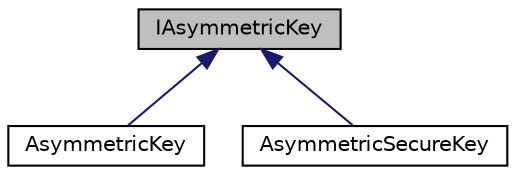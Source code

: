 digraph "IAsymmetricKey"
{
 // LATEX_PDF_SIZE
  edge [fontname="Helvetica",fontsize="10",labelfontname="Helvetica",labelfontsize="10"];
  node [fontname="Helvetica",fontsize="10",shape=record];
  Node1 [label="IAsymmetricKey",height=0.2,width=0.4,color="black", fillcolor="grey75", style="filled", fontcolor="black",tooltip="The Asymmetric key interface"];
  Node1 -> Node2 [dir="back",color="midnightblue",fontsize="10",style="solid",fontname="Helvetica"];
  Node2 [label="AsymmetricKey",height=0.2,width=0.4,color="black", fillcolor="white", style="filled",URL="$class_asymmetric_key.html",tooltip="An Asymmetric primitive key container."];
  Node1 -> Node3 [dir="back",color="midnightblue",fontsize="10",style="solid",fontname="Helvetica"];
  Node3 [label="AsymmetricSecureKey",height=0.2,width=0.4,color="black", fillcolor="white", style="filled",URL="$class_asymmetric_secure_key.html",tooltip="An encrypted and authenticated Asymmetric primitive key container."];
}
